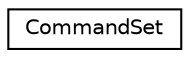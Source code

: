 digraph "Graphical Class Hierarchy"
{
 // INTERACTIVE_SVG=YES
 // LATEX_PDF_SIZE
  edge [fontname="Helvetica",fontsize="10",labelfontname="Helvetica",labelfontsize="10"];
  node [fontname="Helvetica",fontsize="10",shape=record];
  rankdir="LR";
  Node0 [label="CommandSet",height=0.2,width=0.4,color="black", fillcolor="white", style="filled",URL="$class_command_set.html",tooltip=" "];
}
